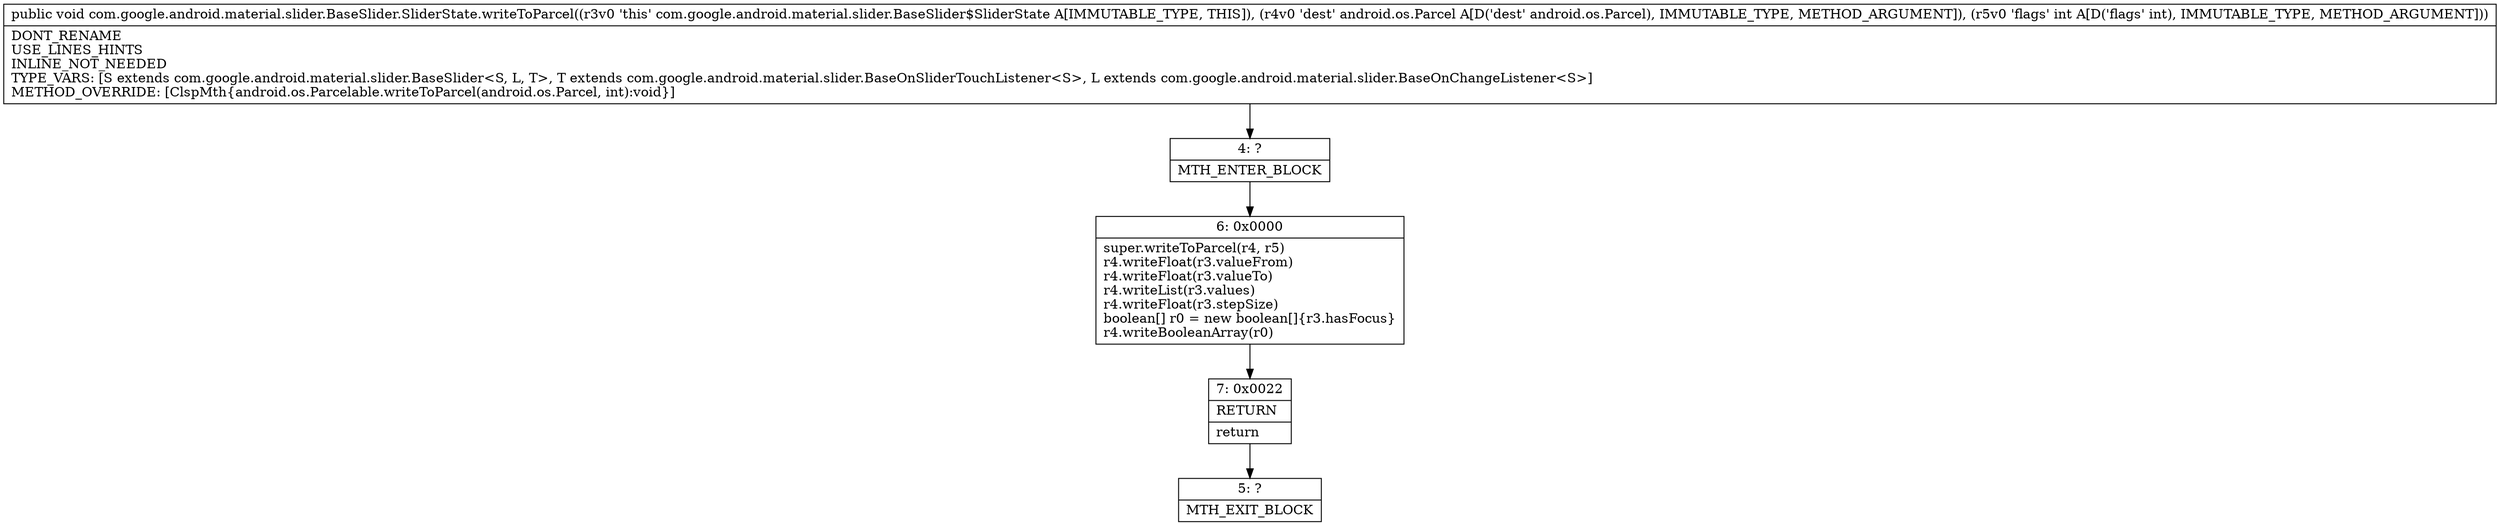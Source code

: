 digraph "CFG forcom.google.android.material.slider.BaseSlider.SliderState.writeToParcel(Landroid\/os\/Parcel;I)V" {
Node_4 [shape=record,label="{4\:\ ?|MTH_ENTER_BLOCK\l}"];
Node_6 [shape=record,label="{6\:\ 0x0000|super.writeToParcel(r4, r5)\lr4.writeFloat(r3.valueFrom)\lr4.writeFloat(r3.valueTo)\lr4.writeList(r3.values)\lr4.writeFloat(r3.stepSize)\lboolean[] r0 = new boolean[]\{r3.hasFocus\}\lr4.writeBooleanArray(r0)\l}"];
Node_7 [shape=record,label="{7\:\ 0x0022|RETURN\l|return\l}"];
Node_5 [shape=record,label="{5\:\ ?|MTH_EXIT_BLOCK\l}"];
MethodNode[shape=record,label="{public void com.google.android.material.slider.BaseSlider.SliderState.writeToParcel((r3v0 'this' com.google.android.material.slider.BaseSlider$SliderState A[IMMUTABLE_TYPE, THIS]), (r4v0 'dest' android.os.Parcel A[D('dest' android.os.Parcel), IMMUTABLE_TYPE, METHOD_ARGUMENT]), (r5v0 'flags' int A[D('flags' int), IMMUTABLE_TYPE, METHOD_ARGUMENT]))  | DONT_RENAME\lUSE_LINES_HINTS\lINLINE_NOT_NEEDED\lTYPE_VARS: [S extends com.google.android.material.slider.BaseSlider\<S, L, T\>, T extends com.google.android.material.slider.BaseOnSliderTouchListener\<S\>, L extends com.google.android.material.slider.BaseOnChangeListener\<S\>]\lMETHOD_OVERRIDE: [ClspMth\{android.os.Parcelable.writeToParcel(android.os.Parcel, int):void\}]\l}"];
MethodNode -> Node_4;Node_4 -> Node_6;
Node_6 -> Node_7;
Node_7 -> Node_5;
}

